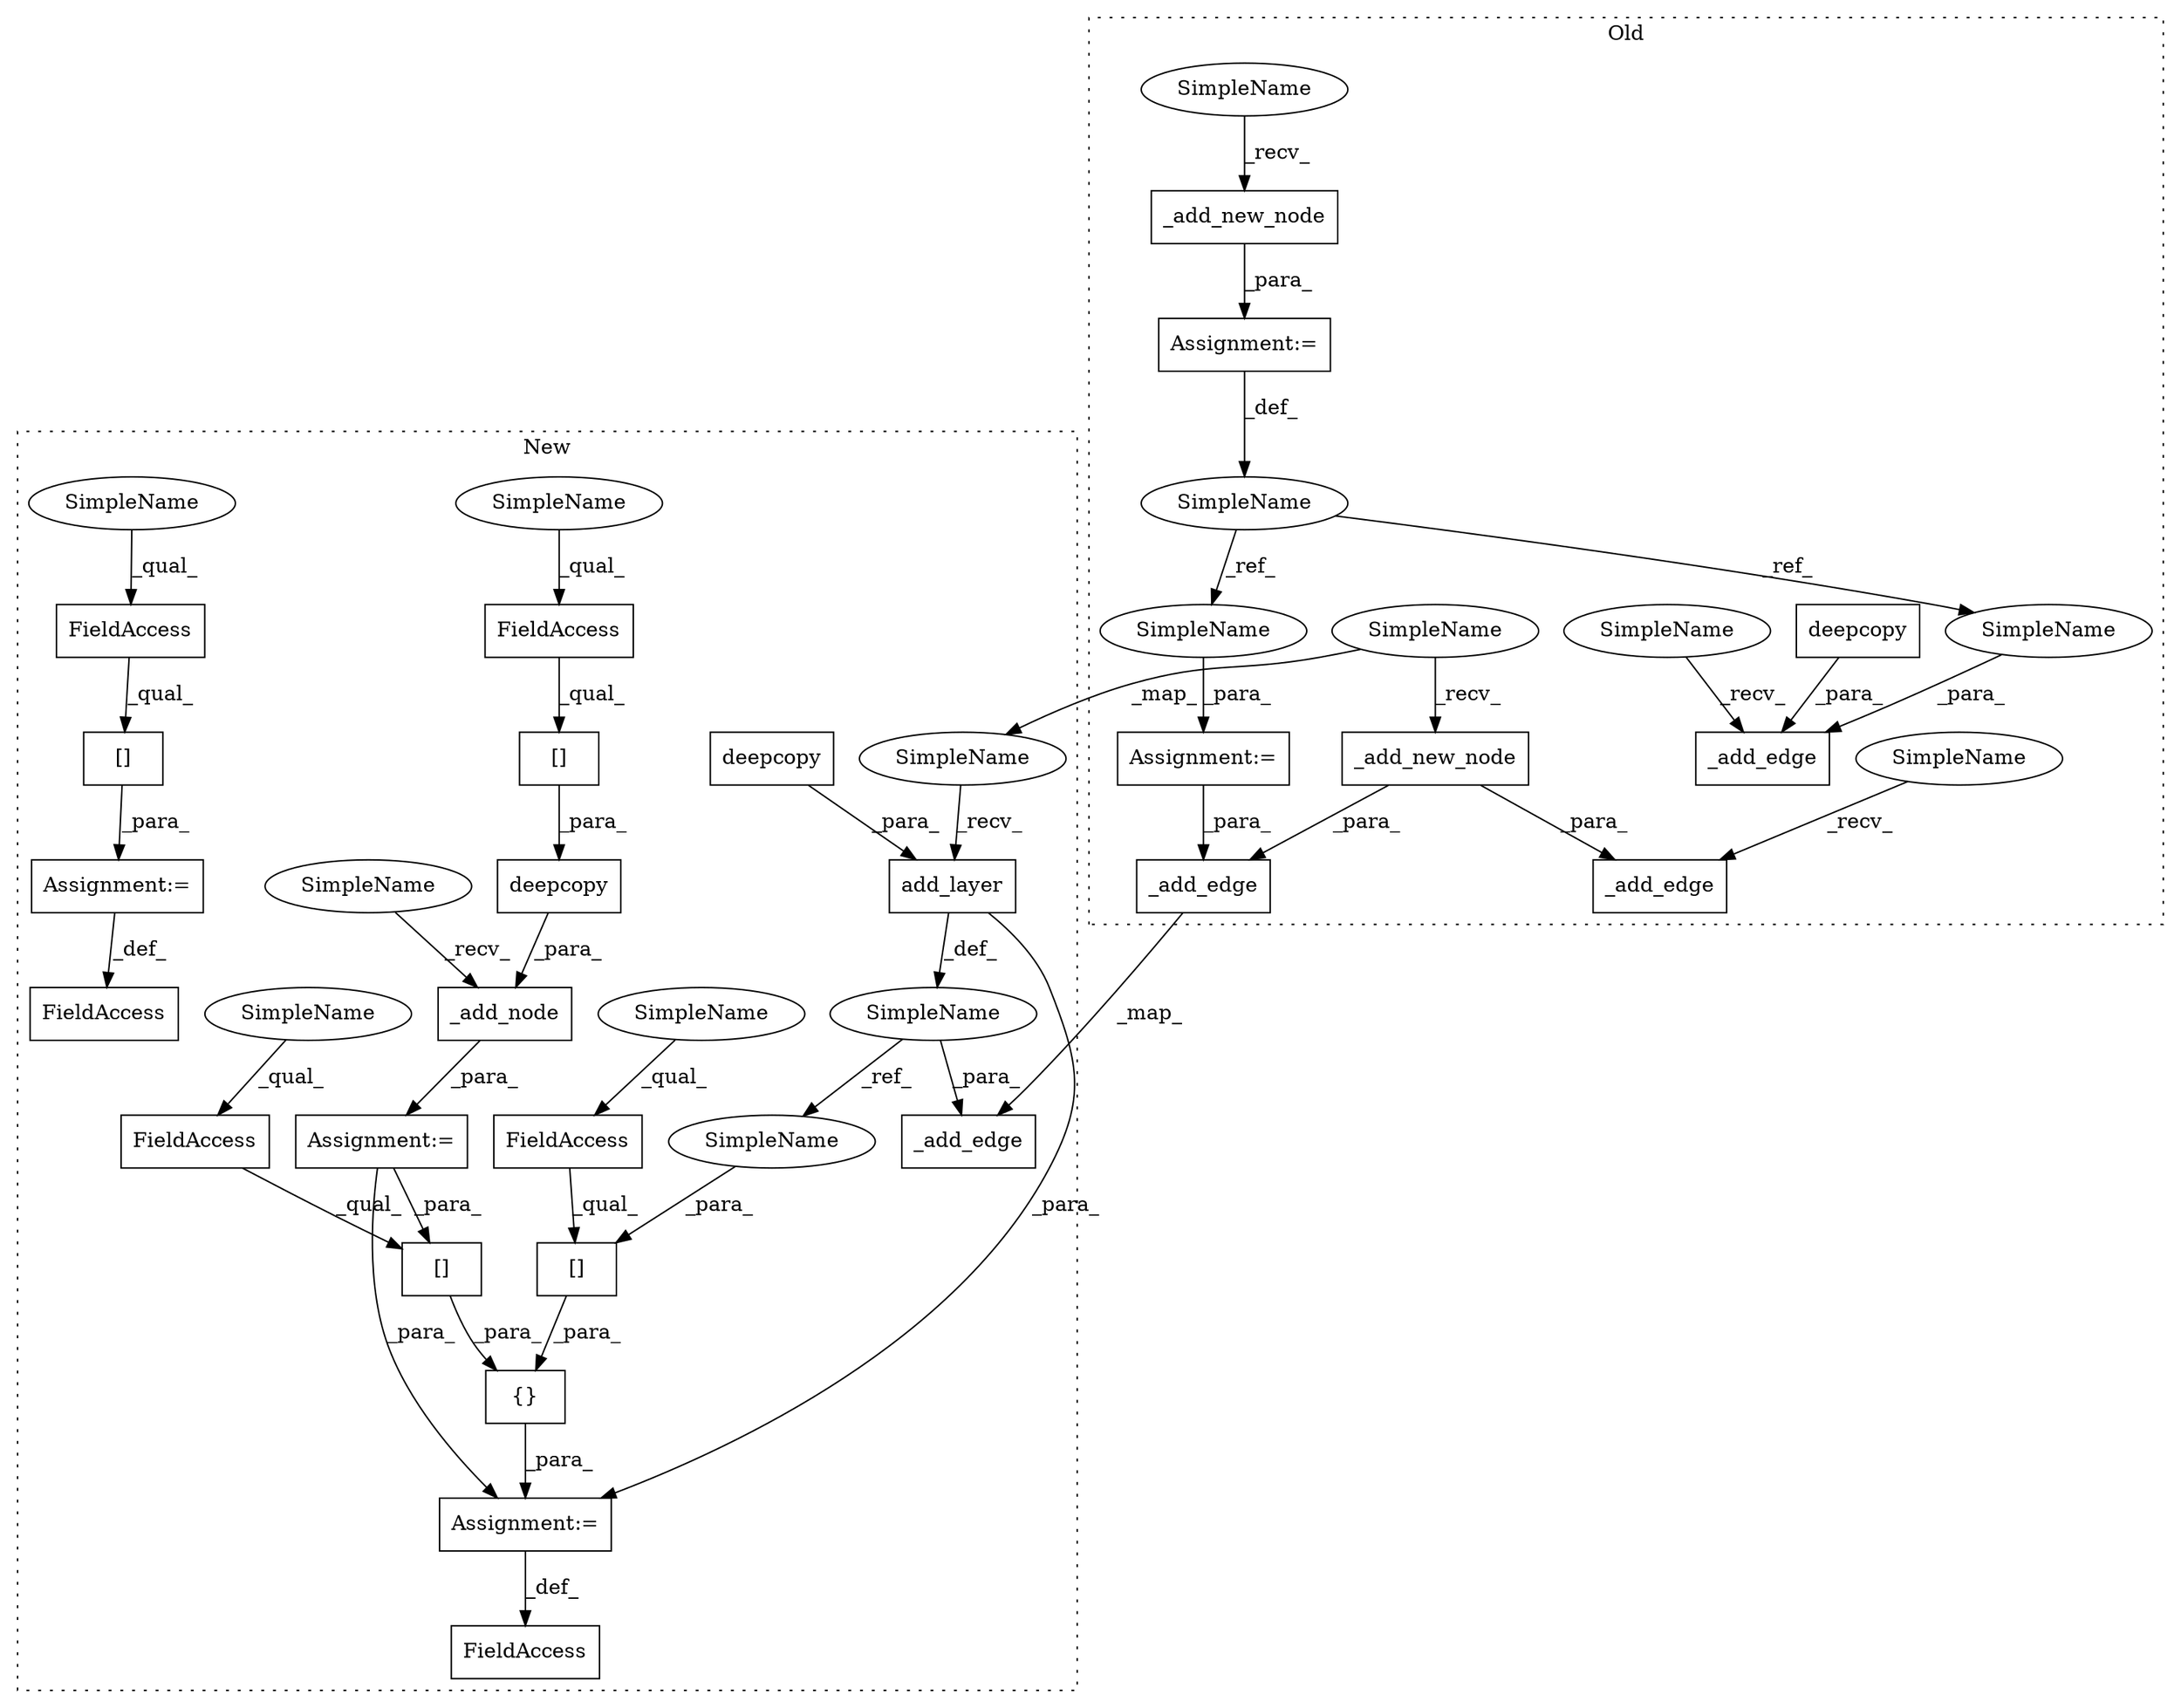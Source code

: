 digraph G {
subgraph cluster0 {
1 [label="deepcopy" a="32" s="15881,15895" l="9,1" shape="box"];
4 [label="_add_edge" a="32" s="15871,15923" l="10,1" shape="box"];
5 [label="_add_edge" a="32" s="16957,17005" l="10,1" shape="box"];
9 [label="_add_edge" a="32" s="16103,16146" l="10,1" shape="box"];
11 [label="_add_new_node" a="32" s="16077" l="15" shape="box"];
19 [label="SimpleName" a="42" s="15826" l="11" shape="ellipse"];
20 [label="Assignment:=" a="7" s="15946" l="1" shape="box"];
21 [label="_add_new_node" a="32" s="15843" l="15" shape="box"];
23 [label="Assignment:=" a="7" s="15837" l="1" shape="box"];
30 [label="SimpleName" a="42" s="15866" l="4" shape="ellipse"];
31 [label="SimpleName" a="42" s="16952" l="4" shape="ellipse"];
32 [label="SimpleName" a="42" s="16072" l="4" shape="ellipse"];
33 [label="SimpleName" a="42" s="15838" l="4" shape="ellipse"];
34 [label="SimpleName" a="42" s="15912" l="11" shape="ellipse"];
35 [label="SimpleName" a="42" s="15947" l="11" shape="ellipse"];
label = "Old";
style="dotted";
}
subgraph cluster1 {
2 [label="_add_node" a="32" s="16399,16452" l="10,1" shape="box"];
3 [label="[]" a="2" s="16728,16760" l="15,1" shape="box"];
6 [label="{}" a="4" s="16727,16792" l="1,1" shape="box"];
7 [label="[]" a="2" s="16762,16791" l="15,1" shape="box"];
8 [label="_add_edge" a="32" s="16635,16687" l="10,1" shape="box"];
10 [label="SimpleName" a="42" s="16249" l="14" shape="ellipse"];
12 [label="FieldAccess" a="22" s="16694" l="15" shape="box"];
13 [label="FieldAccess" a="22" s="16816" l="14" shape="box"];
14 [label="[]" a="2" s="16816,16848" l="15,1" shape="box"];
15 [label="FieldAccess" a="22" s="16762" l="14" shape="box"];
16 [label="FieldAccess" a="22" s="16418" l="14" shape="box"];
17 [label="[]" a="2" s="16418,16450" l="15,1" shape="box"];
18 [label="FieldAccess" a="22" s="16728" l="14" shape="box"];
22 [label="deepcopy" a="32" s="16409,16451" l="9,1" shape="box"];
24 [label="Assignment:=" a="7" s="16393" l="1" shape="box"];
25 [label="deepcopy" a="32" s="16088,16122" l="9,1" shape="box"];
26 [label="Assignment:=" a="7" s="16709" l="1" shape="box"];
27 [label="add_layer" a="32" s="16269,16308" l="10,1" shape="box"];
28 [label="Assignment:=" a="7" s="16815" l="1" shape="box"];
29 [label="FieldAccess" a="22" s="16799" l="16" shape="box"];
36 [label="SimpleName" a="42" s="16816" l="4" shape="ellipse"];
37 [label="SimpleName" a="42" s="16762" l="4" shape="ellipse"];
38 [label="SimpleName" a="42" s="16394" l="4" shape="ellipse"];
39 [label="SimpleName" a="42" s="16418" l="4" shape="ellipse"];
40 [label="SimpleName" a="42" s="16728" l="4" shape="ellipse"];
41 [label="SimpleName" a="42" s="16264" l="4" shape="ellipse"];
42 [label="SimpleName" a="42" s="16777" l="14" shape="ellipse"];
label = "New";
style="dotted";
}
1 -> 4 [label="_para_"];
2 -> 24 [label="_para_"];
3 -> 6 [label="_para_"];
6 -> 26 [label="_para_"];
7 -> 6 [label="_para_"];
9 -> 8 [label="_map_"];
10 -> 8 [label="_para_"];
10 -> 42 [label="_ref_"];
11 -> 5 [label="_para_"];
11 -> 9 [label="_para_"];
13 -> 14 [label="_qual_"];
14 -> 28 [label="_para_"];
15 -> 7 [label="_qual_"];
16 -> 17 [label="_qual_"];
17 -> 22 [label="_para_"];
18 -> 3 [label="_qual_"];
19 -> 34 [label="_ref_"];
19 -> 35 [label="_ref_"];
20 -> 9 [label="_para_"];
21 -> 23 [label="_para_"];
22 -> 2 [label="_para_"];
23 -> 19 [label="_def_"];
24 -> 3 [label="_para_"];
24 -> 26 [label="_para_"];
25 -> 27 [label="_para_"];
26 -> 12 [label="_def_"];
27 -> 10 [label="_def_"];
27 -> 26 [label="_para_"];
28 -> 29 [label="_def_"];
30 -> 4 [label="_recv_"];
31 -> 5 [label="_recv_"];
32 -> 11 [label="_recv_"];
32 -> 41 [label="_map_"];
33 -> 21 [label="_recv_"];
34 -> 4 [label="_para_"];
35 -> 20 [label="_para_"];
36 -> 13 [label="_qual_"];
37 -> 15 [label="_qual_"];
38 -> 2 [label="_recv_"];
39 -> 16 [label="_qual_"];
40 -> 18 [label="_qual_"];
41 -> 27 [label="_recv_"];
42 -> 7 [label="_para_"];
}